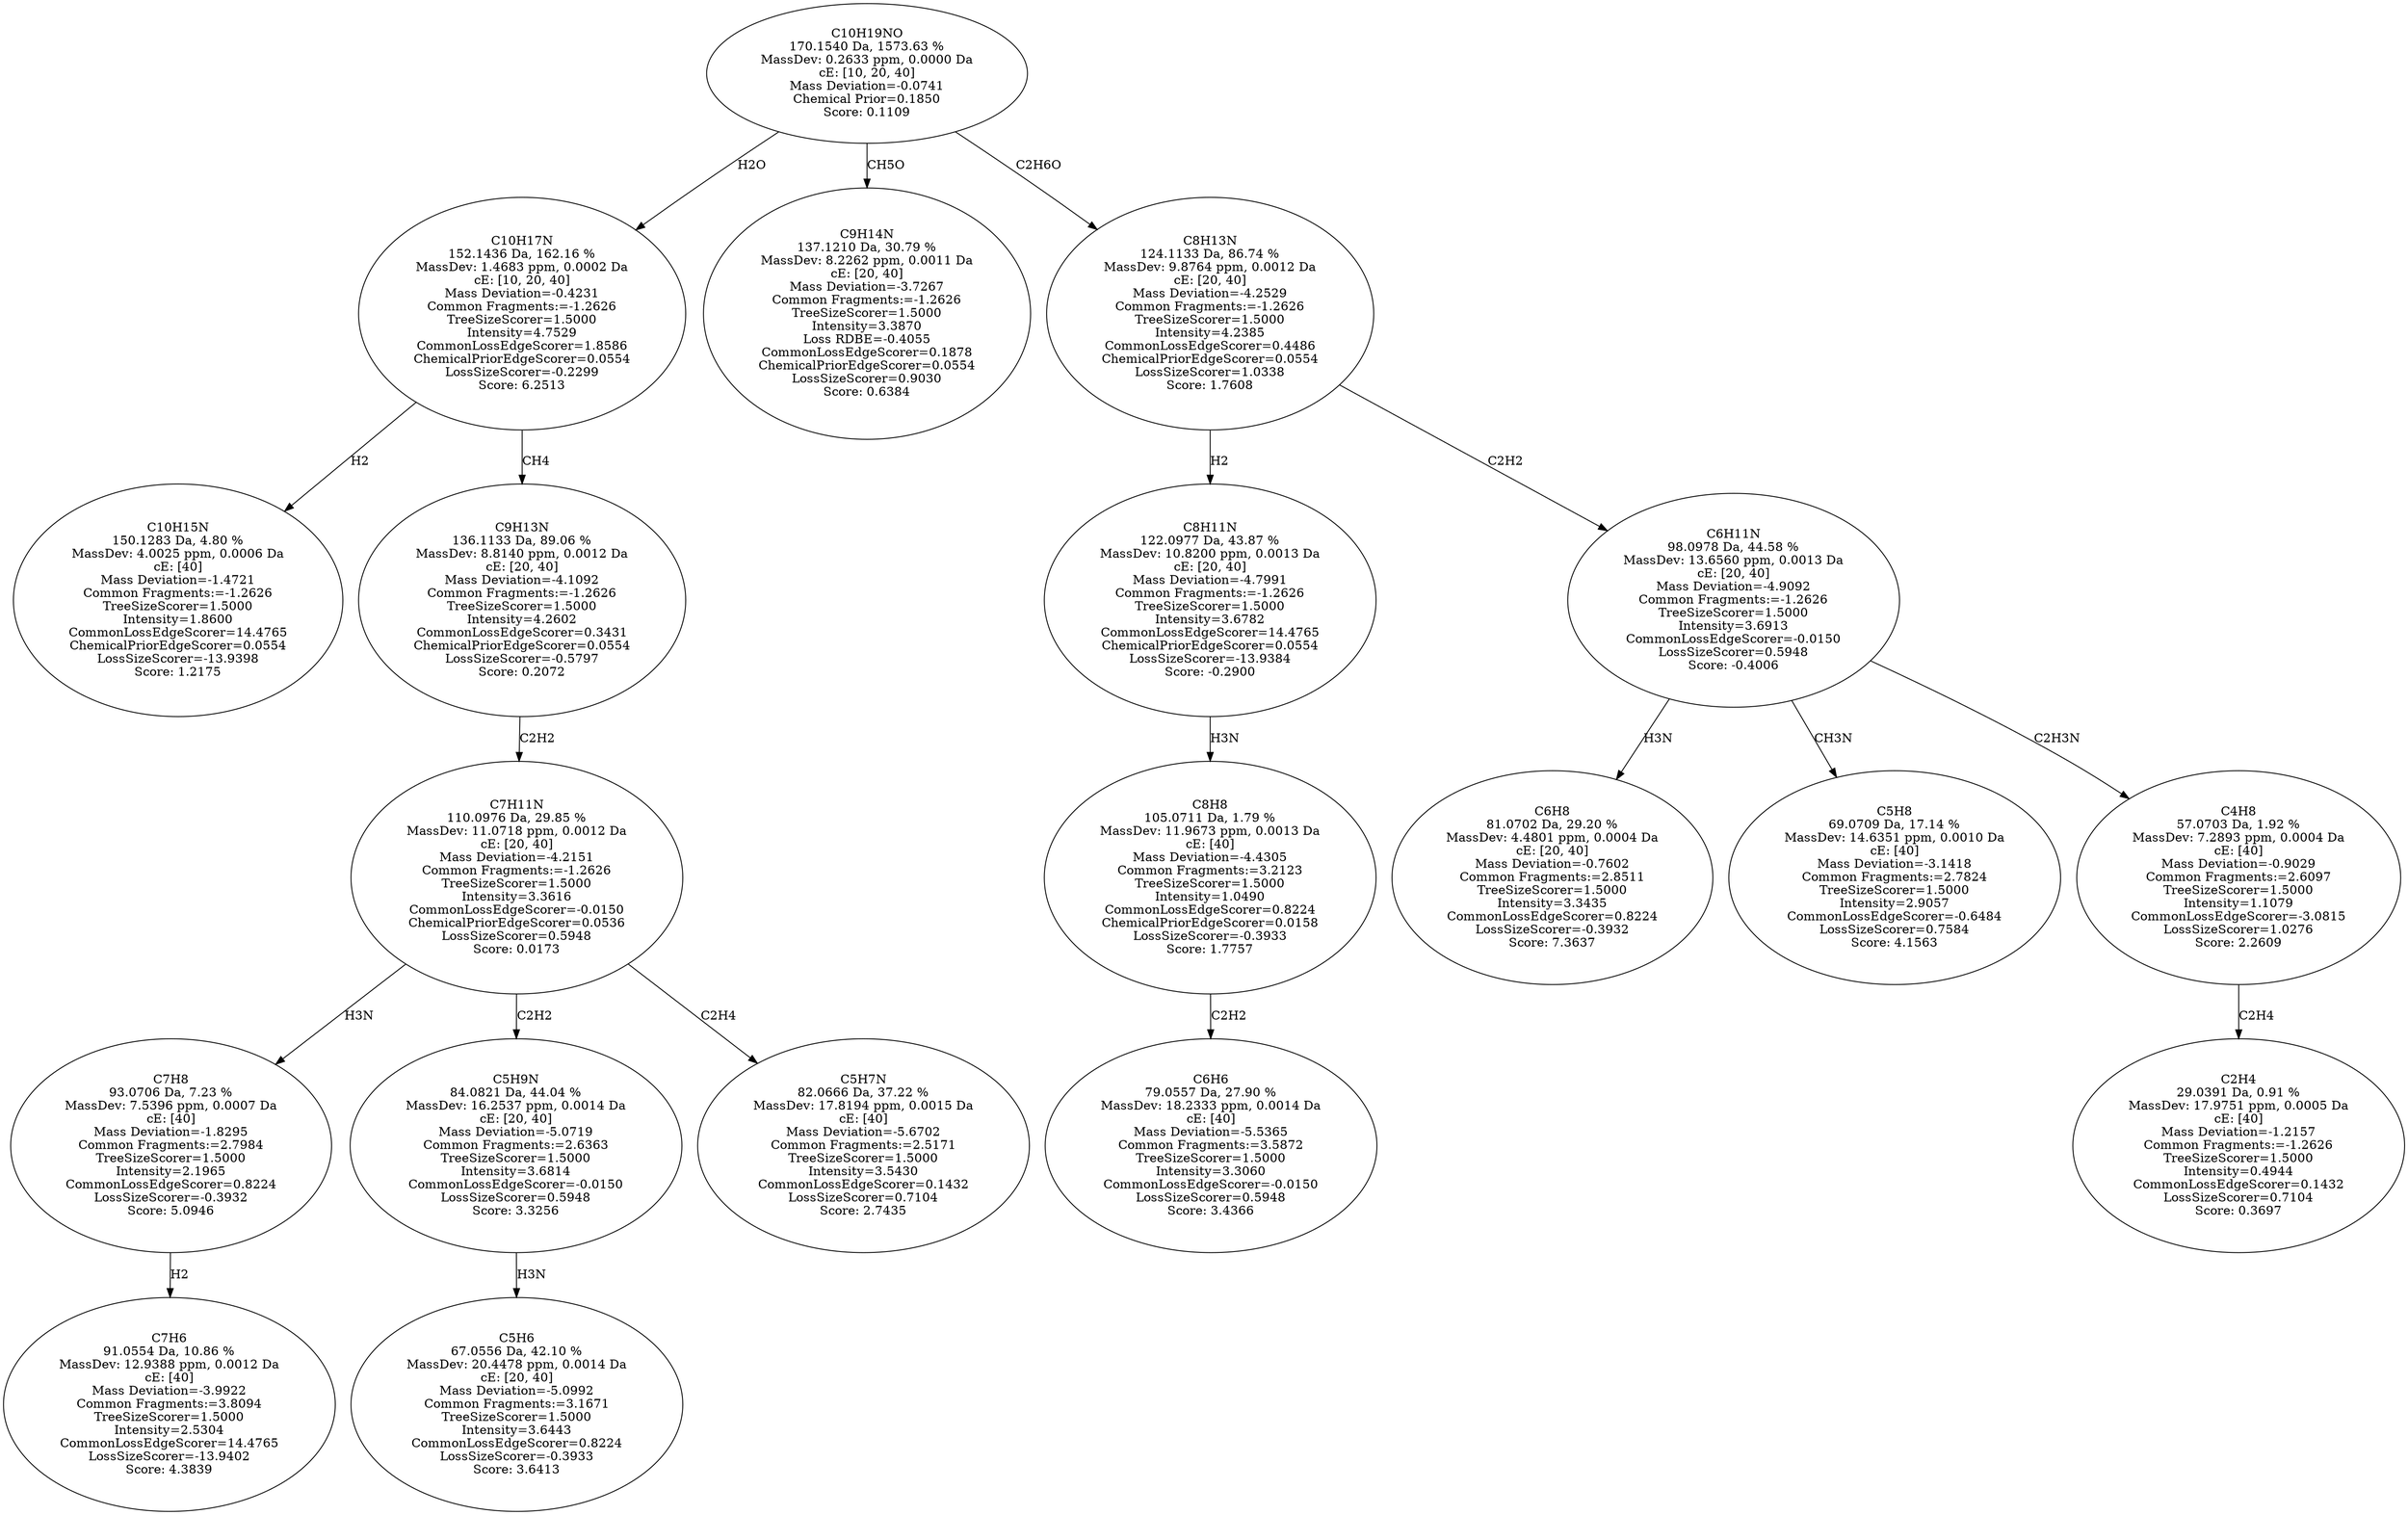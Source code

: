 strict digraph {
v1 [label="C10H15N\n150.1283 Da, 4.80 %\nMassDev: 4.0025 ppm, 0.0006 Da\ncE: [40]\nMass Deviation=-1.4721\nCommon Fragments:=-1.2626\nTreeSizeScorer=1.5000\nIntensity=1.8600\nCommonLossEdgeScorer=14.4765\nChemicalPriorEdgeScorer=0.0554\nLossSizeScorer=-13.9398\nScore: 1.2175"];
v2 [label="C7H6\n91.0554 Da, 10.86 %\nMassDev: 12.9388 ppm, 0.0012 Da\ncE: [40]\nMass Deviation=-3.9922\nCommon Fragments:=3.8094\nTreeSizeScorer=1.5000\nIntensity=2.5304\nCommonLossEdgeScorer=14.4765\nLossSizeScorer=-13.9402\nScore: 4.3839"];
v3 [label="C7H8\n93.0706 Da, 7.23 %\nMassDev: 7.5396 ppm, 0.0007 Da\ncE: [40]\nMass Deviation=-1.8295\nCommon Fragments:=2.7984\nTreeSizeScorer=1.5000\nIntensity=2.1965\nCommonLossEdgeScorer=0.8224\nLossSizeScorer=-0.3932\nScore: 5.0946"];
v4 [label="C5H6\n67.0556 Da, 42.10 %\nMassDev: 20.4478 ppm, 0.0014 Da\ncE: [20, 40]\nMass Deviation=-5.0992\nCommon Fragments:=3.1671\nTreeSizeScorer=1.5000\nIntensity=3.6443\nCommonLossEdgeScorer=0.8224\nLossSizeScorer=-0.3933\nScore: 3.6413"];
v5 [label="C5H9N\n84.0821 Da, 44.04 %\nMassDev: 16.2537 ppm, 0.0014 Da\ncE: [20, 40]\nMass Deviation=-5.0719\nCommon Fragments:=2.6363\nTreeSizeScorer=1.5000\nIntensity=3.6814\nCommonLossEdgeScorer=-0.0150\nLossSizeScorer=0.5948\nScore: 3.3256"];
v6 [label="C5H7N\n82.0666 Da, 37.22 %\nMassDev: 17.8194 ppm, 0.0015 Da\ncE: [40]\nMass Deviation=-5.6702\nCommon Fragments:=2.5171\nTreeSizeScorer=1.5000\nIntensity=3.5430\nCommonLossEdgeScorer=0.1432\nLossSizeScorer=0.7104\nScore: 2.7435"];
v7 [label="C7H11N\n110.0976 Da, 29.85 %\nMassDev: 11.0718 ppm, 0.0012 Da\ncE: [20, 40]\nMass Deviation=-4.2151\nCommon Fragments:=-1.2626\nTreeSizeScorer=1.5000\nIntensity=3.3616\nCommonLossEdgeScorer=-0.0150\nChemicalPriorEdgeScorer=0.0536\nLossSizeScorer=0.5948\nScore: 0.0173"];
v8 [label="C9H13N\n136.1133 Da, 89.06 %\nMassDev: 8.8140 ppm, 0.0012 Da\ncE: [20, 40]\nMass Deviation=-4.1092\nCommon Fragments:=-1.2626\nTreeSizeScorer=1.5000\nIntensity=4.2602\nCommonLossEdgeScorer=0.3431\nChemicalPriorEdgeScorer=0.0554\nLossSizeScorer=-0.5797\nScore: 0.2072"];
v9 [label="C10H17N\n152.1436 Da, 162.16 %\nMassDev: 1.4683 ppm, 0.0002 Da\ncE: [10, 20, 40]\nMass Deviation=-0.4231\nCommon Fragments:=-1.2626\nTreeSizeScorer=1.5000\nIntensity=4.7529\nCommonLossEdgeScorer=1.8586\nChemicalPriorEdgeScorer=0.0554\nLossSizeScorer=-0.2299\nScore: 6.2513"];
v10 [label="C9H14N\n137.1210 Da, 30.79 %\nMassDev: 8.2262 ppm, 0.0011 Da\ncE: [20, 40]\nMass Deviation=-3.7267\nCommon Fragments:=-1.2626\nTreeSizeScorer=1.5000\nIntensity=3.3870\nLoss RDBE=-0.4055\nCommonLossEdgeScorer=0.1878\nChemicalPriorEdgeScorer=0.0554\nLossSizeScorer=0.9030\nScore: 0.6384"];
v11 [label="C6H6\n79.0557 Da, 27.90 %\nMassDev: 18.2333 ppm, 0.0014 Da\ncE: [40]\nMass Deviation=-5.5365\nCommon Fragments:=3.5872\nTreeSizeScorer=1.5000\nIntensity=3.3060\nCommonLossEdgeScorer=-0.0150\nLossSizeScorer=0.5948\nScore: 3.4366"];
v12 [label="C8H8\n105.0711 Da, 1.79 %\nMassDev: 11.9673 ppm, 0.0013 Da\ncE: [40]\nMass Deviation=-4.4305\nCommon Fragments:=3.2123\nTreeSizeScorer=1.5000\nIntensity=1.0490\nCommonLossEdgeScorer=0.8224\nChemicalPriorEdgeScorer=0.0158\nLossSizeScorer=-0.3933\nScore: 1.7757"];
v13 [label="C8H11N\n122.0977 Da, 43.87 %\nMassDev: 10.8200 ppm, 0.0013 Da\ncE: [20, 40]\nMass Deviation=-4.7991\nCommon Fragments:=-1.2626\nTreeSizeScorer=1.5000\nIntensity=3.6782\nCommonLossEdgeScorer=14.4765\nChemicalPriorEdgeScorer=0.0554\nLossSizeScorer=-13.9384\nScore: -0.2900"];
v14 [label="C6H8\n81.0702 Da, 29.20 %\nMassDev: 4.4801 ppm, 0.0004 Da\ncE: [20, 40]\nMass Deviation=-0.7602\nCommon Fragments:=2.8511\nTreeSizeScorer=1.5000\nIntensity=3.3435\nCommonLossEdgeScorer=0.8224\nLossSizeScorer=-0.3932\nScore: 7.3637"];
v15 [label="C5H8\n69.0709 Da, 17.14 %\nMassDev: 14.6351 ppm, 0.0010 Da\ncE: [40]\nMass Deviation=-3.1418\nCommon Fragments:=2.7824\nTreeSizeScorer=1.5000\nIntensity=2.9057\nCommonLossEdgeScorer=-0.6484\nLossSizeScorer=0.7584\nScore: 4.1563"];
v16 [label="C2H4\n29.0391 Da, 0.91 %\nMassDev: 17.9751 ppm, 0.0005 Da\ncE: [40]\nMass Deviation=-1.2157\nCommon Fragments:=-1.2626\nTreeSizeScorer=1.5000\nIntensity=0.4944\nCommonLossEdgeScorer=0.1432\nLossSizeScorer=0.7104\nScore: 0.3697"];
v17 [label="C4H8\n57.0703 Da, 1.92 %\nMassDev: 7.2893 ppm, 0.0004 Da\ncE: [40]\nMass Deviation=-0.9029\nCommon Fragments:=2.6097\nTreeSizeScorer=1.5000\nIntensity=1.1079\nCommonLossEdgeScorer=-3.0815\nLossSizeScorer=1.0276\nScore: 2.2609"];
v18 [label="C6H11N\n98.0978 Da, 44.58 %\nMassDev: 13.6560 ppm, 0.0013 Da\ncE: [20, 40]\nMass Deviation=-4.9092\nCommon Fragments:=-1.2626\nTreeSizeScorer=1.5000\nIntensity=3.6913\nCommonLossEdgeScorer=-0.0150\nLossSizeScorer=0.5948\nScore: -0.4006"];
v19 [label="C8H13N\n124.1133 Da, 86.74 %\nMassDev: 9.8764 ppm, 0.0012 Da\ncE: [20, 40]\nMass Deviation=-4.2529\nCommon Fragments:=-1.2626\nTreeSizeScorer=1.5000\nIntensity=4.2385\nCommonLossEdgeScorer=0.4486\nChemicalPriorEdgeScorer=0.0554\nLossSizeScorer=1.0338\nScore: 1.7608"];
v20 [label="C10H19NO\n170.1540 Da, 1573.63 %\nMassDev: 0.2633 ppm, 0.0000 Da\ncE: [10, 20, 40]\nMass Deviation=-0.0741\nChemical Prior=0.1850\nScore: 0.1109"];
v9 -> v1 [label="H2"];
v3 -> v2 [label="H2"];
v7 -> v3 [label="H3N"];
v5 -> v4 [label="H3N"];
v7 -> v5 [label="C2H2"];
v7 -> v6 [label="C2H4"];
v8 -> v7 [label="C2H2"];
v9 -> v8 [label="CH4"];
v20 -> v9 [label="H2O"];
v20 -> v10 [label="CH5O"];
v12 -> v11 [label="C2H2"];
v13 -> v12 [label="H3N"];
v19 -> v13 [label="H2"];
v18 -> v14 [label="H3N"];
v18 -> v15 [label="CH3N"];
v17 -> v16 [label="C2H4"];
v18 -> v17 [label="C2H3N"];
v19 -> v18 [label="C2H2"];
v20 -> v19 [label="C2H6O"];
}
